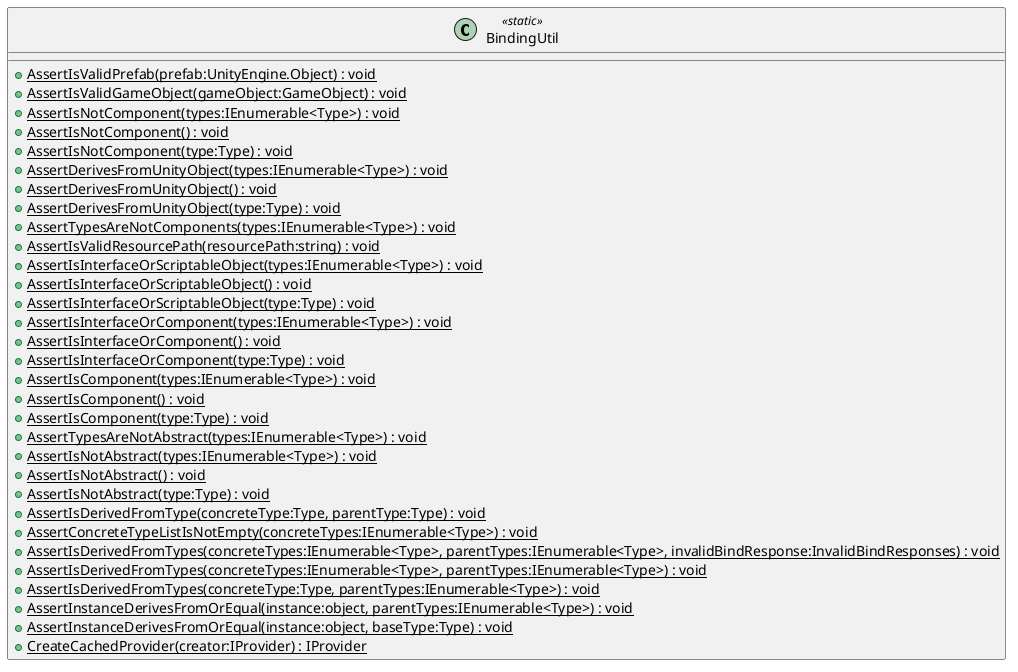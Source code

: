 @startuml
class BindingUtil <<static>> {
    + {static} AssertIsValidPrefab(prefab:UnityEngine.Object) : void
    + {static} AssertIsValidGameObject(gameObject:GameObject) : void
    + {static} AssertIsNotComponent(types:IEnumerable<Type>) : void
    + {static} AssertIsNotComponent() : void
    + {static} AssertIsNotComponent(type:Type) : void
    + {static} AssertDerivesFromUnityObject(types:IEnumerable<Type>) : void
    + {static} AssertDerivesFromUnityObject() : void
    + {static} AssertDerivesFromUnityObject(type:Type) : void
    + {static} AssertTypesAreNotComponents(types:IEnumerable<Type>) : void
    + {static} AssertIsValidResourcePath(resourcePath:string) : void
    + {static} AssertIsInterfaceOrScriptableObject(types:IEnumerable<Type>) : void
    + {static} AssertIsInterfaceOrScriptableObject() : void
    + {static} AssertIsInterfaceOrScriptableObject(type:Type) : void
    + {static} AssertIsInterfaceOrComponent(types:IEnumerable<Type>) : void
    + {static} AssertIsInterfaceOrComponent() : void
    + {static} AssertIsInterfaceOrComponent(type:Type) : void
    + {static} AssertIsComponent(types:IEnumerable<Type>) : void
    + {static} AssertIsComponent() : void
    + {static} AssertIsComponent(type:Type) : void
    + {static} AssertTypesAreNotAbstract(types:IEnumerable<Type>) : void
    + {static} AssertIsNotAbstract(types:IEnumerable<Type>) : void
    + {static} AssertIsNotAbstract() : void
    + {static} AssertIsNotAbstract(type:Type) : void
    + {static} AssertIsDerivedFromType(concreteType:Type, parentType:Type) : void
    + {static} AssertConcreteTypeListIsNotEmpty(concreteTypes:IEnumerable<Type>) : void
    + {static} AssertIsDerivedFromTypes(concreteTypes:IEnumerable<Type>, parentTypes:IEnumerable<Type>, invalidBindResponse:InvalidBindResponses) : void
    + {static} AssertIsDerivedFromTypes(concreteTypes:IEnumerable<Type>, parentTypes:IEnumerable<Type>) : void
    + {static} AssertIsDerivedFromTypes(concreteType:Type, parentTypes:IEnumerable<Type>) : void
    + {static} AssertInstanceDerivesFromOrEqual(instance:object, parentTypes:IEnumerable<Type>) : void
    + {static} AssertInstanceDerivesFromOrEqual(instance:object, baseType:Type) : void
    + {static} CreateCachedProvider(creator:IProvider) : IProvider
}
@enduml
